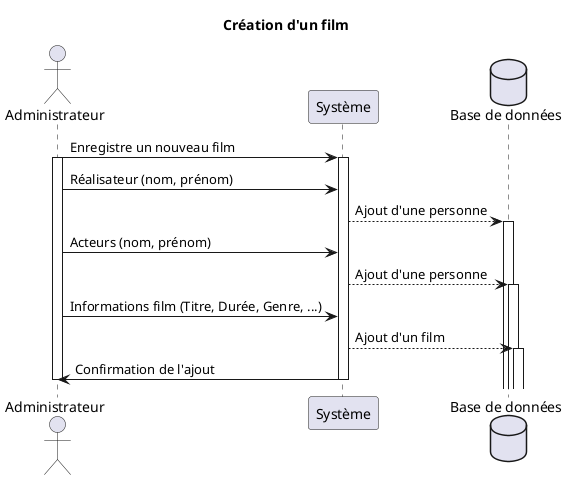 'Création d'un film
@startuml createFilm
title Création d'un film

actor "Administrateur" as admin
participant "Système" as s
database "Base de données" as data

admin -> s : Enregistre un nouveau film
activate s
activate admin
admin -> s : Réalisateur (nom, prénom)
s --> data  : Ajout d'une personne
activate data
admin -> s : Acteurs (nom, prénom)
s --> data : Ajout d'une personne
activate data
admin -> s : Informations film (Titre, Durée, Genre, ...)
s --> data : Ajout d'un film
activate data
s -> admin : Confirmation de l'ajout
deactivate s
deactivate admin
@enduml

@startuml payment
title Paiement par carte
actor Client as c
participant Banque as b
participant Système as s

s -> c : Demande de paiement
activate c
c -> b : Envoie des coordonées bancaires
b -> b : Vérification
b -> s : Envoie le résultat
s -> c : Accepte le paiement
deactivate c
@enduml

@startuml
title Reservation une séance (Sans échec)

actor Client as c
participant Système as s
participant Banque as b

activate c
c -> s : Demande un reservation
c -> 



@enduml
